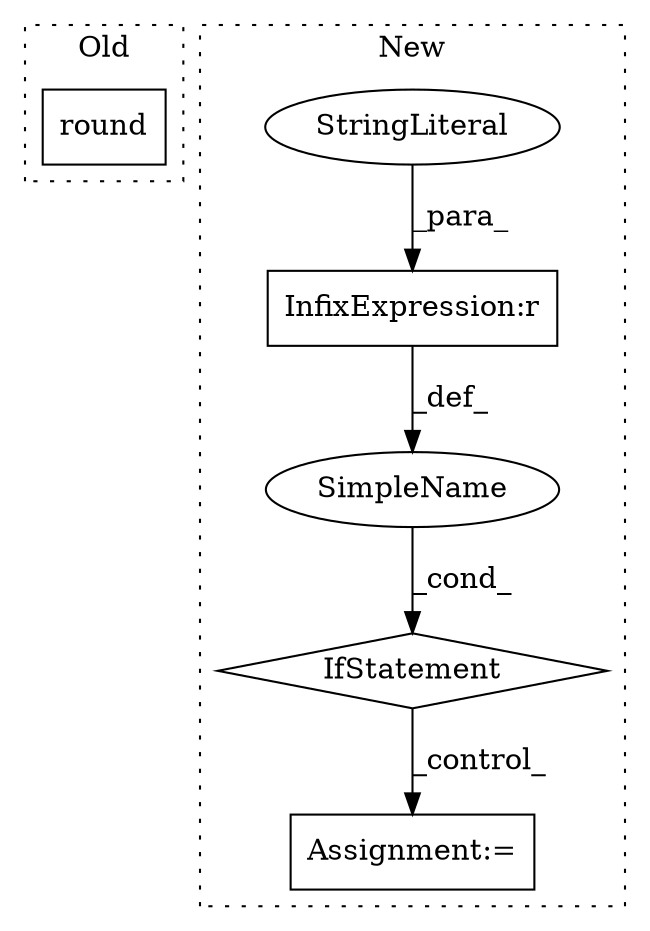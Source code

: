 digraph G {
subgraph cluster0 {
1 [label="round" a="32" s="10938,10979" l="6,1" shape="box"];
label = "Old";
style="dotted";
}
subgraph cluster1 {
2 [label="IfStatement" a="25" s="11161,11186" l="4,2" shape="diamond"];
3 [label="SimpleName" a="42" s="" l="" shape="ellipse"];
4 [label="Assignment:=" a="7" s="11201" l="2" shape="box"];
5 [label="InfixExpression:r" a="27" s="11173" l="4" shape="box"];
6 [label="StringLiteral" a="45" s="11177" l="9" shape="ellipse"];
label = "New";
style="dotted";
}
2 -> 4 [label="_control_"];
3 -> 2 [label="_cond_"];
5 -> 3 [label="_def_"];
6 -> 5 [label="_para_"];
}